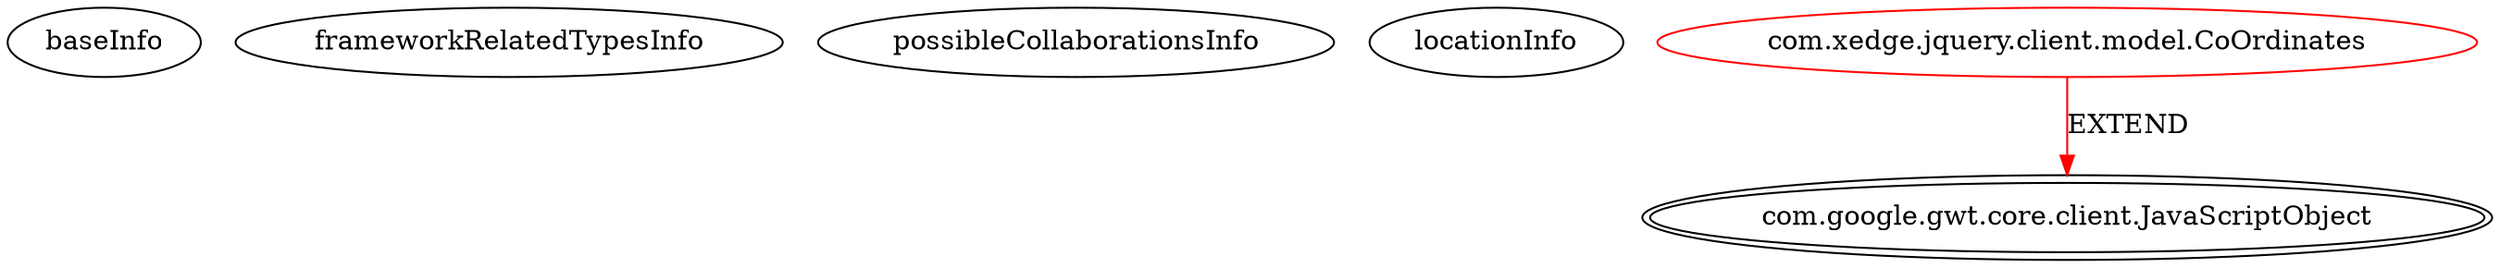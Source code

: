 digraph {
baseInfo[graphId=935,category="extension_graph",isAnonymous=false,possibleRelation=false]
frameworkRelatedTypesInfo[0="com.google.gwt.core.client.JavaScriptObject"]
possibleCollaborationsInfo[]
locationInfo[projectName="brychcy-gwt-jquery",filePath="/brychcy-gwt-jquery/gwt-jquery-master/src/com/xedge/jquery/client/model/CoOrdinates.java",contextSignature="CoOrdinates",graphId="935"]
0[label="com.xedge.jquery.client.model.CoOrdinates",vertexType="ROOT_CLIENT_CLASS_DECLARATION",isFrameworkType=false,color=red]
1[label="com.google.gwt.core.client.JavaScriptObject",vertexType="FRAMEWORK_CLASS_TYPE",isFrameworkType=true,peripheries=2]
0->1[label="EXTEND",color=red]
}
